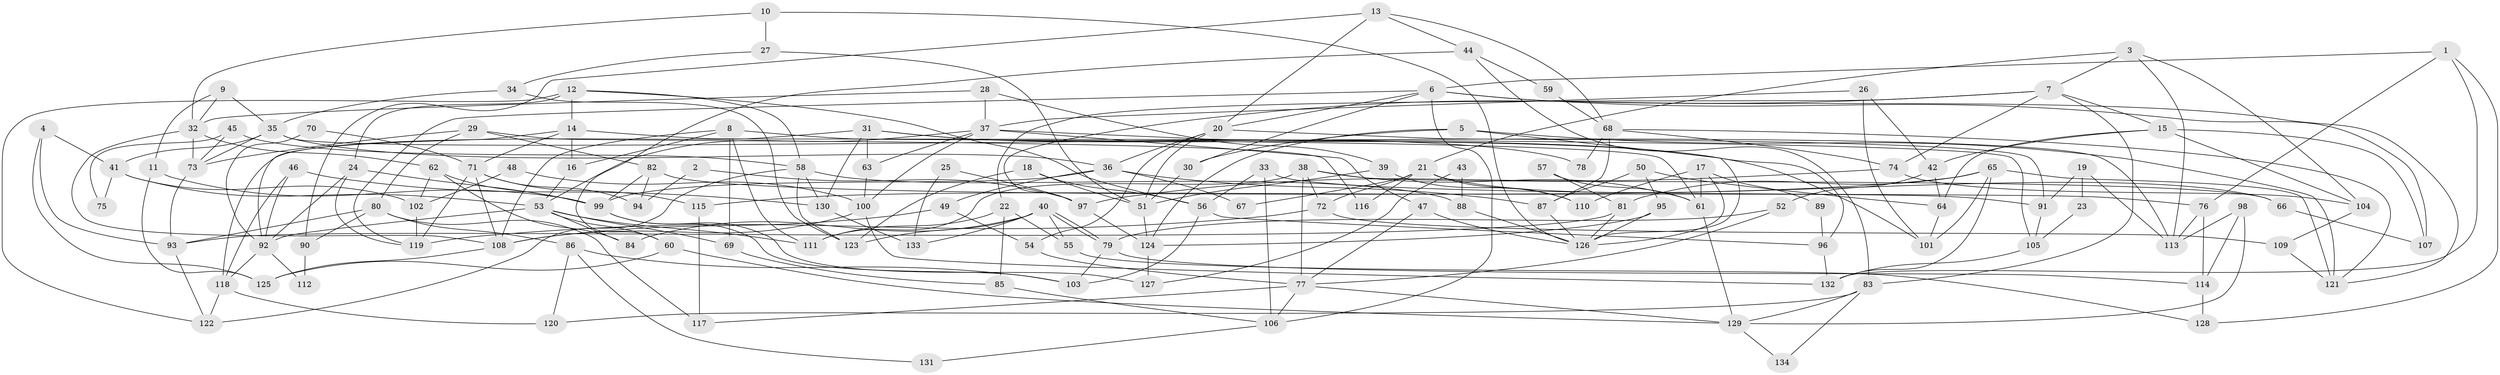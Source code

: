 // Generated by graph-tools (version 1.1) at 2025/26/03/09/25 03:26:11]
// undirected, 134 vertices, 268 edges
graph export_dot {
graph [start="1"]
  node [color=gray90,style=filled];
  1;
  2;
  3;
  4;
  5;
  6;
  7;
  8;
  9;
  10;
  11;
  12;
  13;
  14;
  15;
  16;
  17;
  18;
  19;
  20;
  21;
  22;
  23;
  24;
  25;
  26;
  27;
  28;
  29;
  30;
  31;
  32;
  33;
  34;
  35;
  36;
  37;
  38;
  39;
  40;
  41;
  42;
  43;
  44;
  45;
  46;
  47;
  48;
  49;
  50;
  51;
  52;
  53;
  54;
  55;
  56;
  57;
  58;
  59;
  60;
  61;
  62;
  63;
  64;
  65;
  66;
  67;
  68;
  69;
  70;
  71;
  72;
  73;
  74;
  75;
  76;
  77;
  78;
  79;
  80;
  81;
  82;
  83;
  84;
  85;
  86;
  87;
  88;
  89;
  90;
  91;
  92;
  93;
  94;
  95;
  96;
  97;
  98;
  99;
  100;
  101;
  102;
  103;
  104;
  105;
  106;
  107;
  108;
  109;
  110;
  111;
  112;
  113;
  114;
  115;
  116;
  117;
  118;
  119;
  120;
  121;
  122;
  123;
  124;
  125;
  126;
  127;
  128;
  129;
  130;
  131;
  132;
  133;
  134;
  1 -- 132;
  1 -- 76;
  1 -- 6;
  1 -- 128;
  2 -- 97;
  2 -- 94;
  3 -- 21;
  3 -- 7;
  3 -- 104;
  3 -- 113;
  4 -- 93;
  4 -- 125;
  4 -- 41;
  5 -- 124;
  5 -- 126;
  5 -- 30;
  5 -- 121;
  6 -- 119;
  6 -- 20;
  6 -- 30;
  6 -- 106;
  6 -- 107;
  6 -- 121;
  7 -- 74;
  7 -- 83;
  7 -- 15;
  7 -- 22;
  7 -- 97;
  8 -- 111;
  8 -- 61;
  8 -- 16;
  8 -- 69;
  8 -- 108;
  9 -- 35;
  9 -- 11;
  9 -- 32;
  10 -- 27;
  10 -- 32;
  10 -- 126;
  11 -- 125;
  11 -- 99;
  12 -- 58;
  12 -- 24;
  12 -- 14;
  12 -- 56;
  12 -- 122;
  13 -- 68;
  13 -- 20;
  13 -- 44;
  13 -- 90;
  14 -- 71;
  14 -- 16;
  14 -- 92;
  14 -- 105;
  15 -- 42;
  15 -- 64;
  15 -- 104;
  15 -- 107;
  16 -- 53;
  17 -- 126;
  17 -- 61;
  17 -- 89;
  17 -- 110;
  18 -- 56;
  18 -- 51;
  18 -- 123;
  19 -- 91;
  19 -- 113;
  19 -- 23;
  20 -- 51;
  20 -- 36;
  20 -- 54;
  20 -- 91;
  21 -- 72;
  21 -- 110;
  21 -- 66;
  21 -- 67;
  21 -- 116;
  22 -- 111;
  22 -- 55;
  22 -- 85;
  23 -- 105;
  24 -- 119;
  24 -- 92;
  24 -- 99;
  25 -- 97;
  25 -- 133;
  26 -- 37;
  26 -- 101;
  26 -- 42;
  27 -- 51;
  27 -- 34;
  28 -- 32;
  28 -- 37;
  28 -- 39;
  29 -- 82;
  29 -- 73;
  29 -- 80;
  29 -- 116;
  30 -- 51;
  31 -- 130;
  31 -- 118;
  31 -- 63;
  31 -- 78;
  31 -- 101;
  32 -- 108;
  32 -- 62;
  32 -- 73;
  33 -- 56;
  33 -- 106;
  33 -- 76;
  34 -- 123;
  34 -- 35;
  35 -- 113;
  35 -- 41;
  35 -- 36;
  35 -- 73;
  36 -- 49;
  36 -- 67;
  36 -- 87;
  36 -- 99;
  37 -- 53;
  37 -- 100;
  37 -- 47;
  37 -- 63;
  37 -- 96;
  38 -- 66;
  38 -- 72;
  38 -- 61;
  38 -- 77;
  38 -- 111;
  39 -- 51;
  39 -- 110;
  40 -- 84;
  40 -- 79;
  40 -- 79;
  40 -- 55;
  40 -- 123;
  40 -- 133;
  41 -- 53;
  41 -- 75;
  41 -- 102;
  42 -- 52;
  42 -- 64;
  43 -- 127;
  43 -- 88;
  44 -- 60;
  44 -- 59;
  44 -- 83;
  45 -- 58;
  45 -- 73;
  45 -- 75;
  46 -- 118;
  46 -- 92;
  46 -- 130;
  47 -- 77;
  47 -- 126;
  48 -- 102;
  48 -- 100;
  49 -- 108;
  49 -- 54;
  50 -- 64;
  50 -- 87;
  50 -- 95;
  51 -- 124;
  52 -- 77;
  52 -- 79;
  53 -- 69;
  53 -- 60;
  53 -- 84;
  53 -- 92;
  53 -- 111;
  54 -- 77;
  55 -- 128;
  56 -- 103;
  56 -- 96;
  57 -- 61;
  57 -- 81;
  58 -- 122;
  58 -- 123;
  58 -- 88;
  58 -- 130;
  59 -- 68;
  60 -- 129;
  60 -- 125;
  61 -- 129;
  62 -- 99;
  62 -- 84;
  62 -- 102;
  63 -- 100;
  64 -- 101;
  65 -- 121;
  65 -- 101;
  65 -- 81;
  65 -- 115;
  65 -- 132;
  66 -- 107;
  68 -- 87;
  68 -- 121;
  68 -- 74;
  68 -- 78;
  69 -- 85;
  70 -- 92;
  70 -- 71;
  71 -- 115;
  71 -- 108;
  71 -- 94;
  71 -- 119;
  72 -- 109;
  72 -- 119;
  73 -- 93;
  74 -- 104;
  74 -- 97;
  76 -- 113;
  76 -- 114;
  77 -- 106;
  77 -- 117;
  77 -- 129;
  79 -- 114;
  79 -- 103;
  80 -- 93;
  80 -- 86;
  80 -- 90;
  80 -- 117;
  81 -- 126;
  81 -- 93;
  82 -- 99;
  82 -- 91;
  82 -- 94;
  83 -- 120;
  83 -- 129;
  83 -- 134;
  85 -- 106;
  86 -- 103;
  86 -- 120;
  86 -- 131;
  87 -- 126;
  88 -- 126;
  89 -- 96;
  90 -- 112;
  91 -- 105;
  92 -- 112;
  92 -- 118;
  93 -- 122;
  95 -- 126;
  95 -- 124;
  96 -- 132;
  97 -- 124;
  98 -- 129;
  98 -- 114;
  98 -- 113;
  99 -- 103;
  99 -- 127;
  100 -- 132;
  100 -- 108;
  102 -- 119;
  104 -- 109;
  105 -- 132;
  106 -- 131;
  108 -- 125;
  109 -- 121;
  114 -- 128;
  115 -- 117;
  118 -- 122;
  118 -- 120;
  124 -- 127;
  129 -- 134;
  130 -- 133;
}
